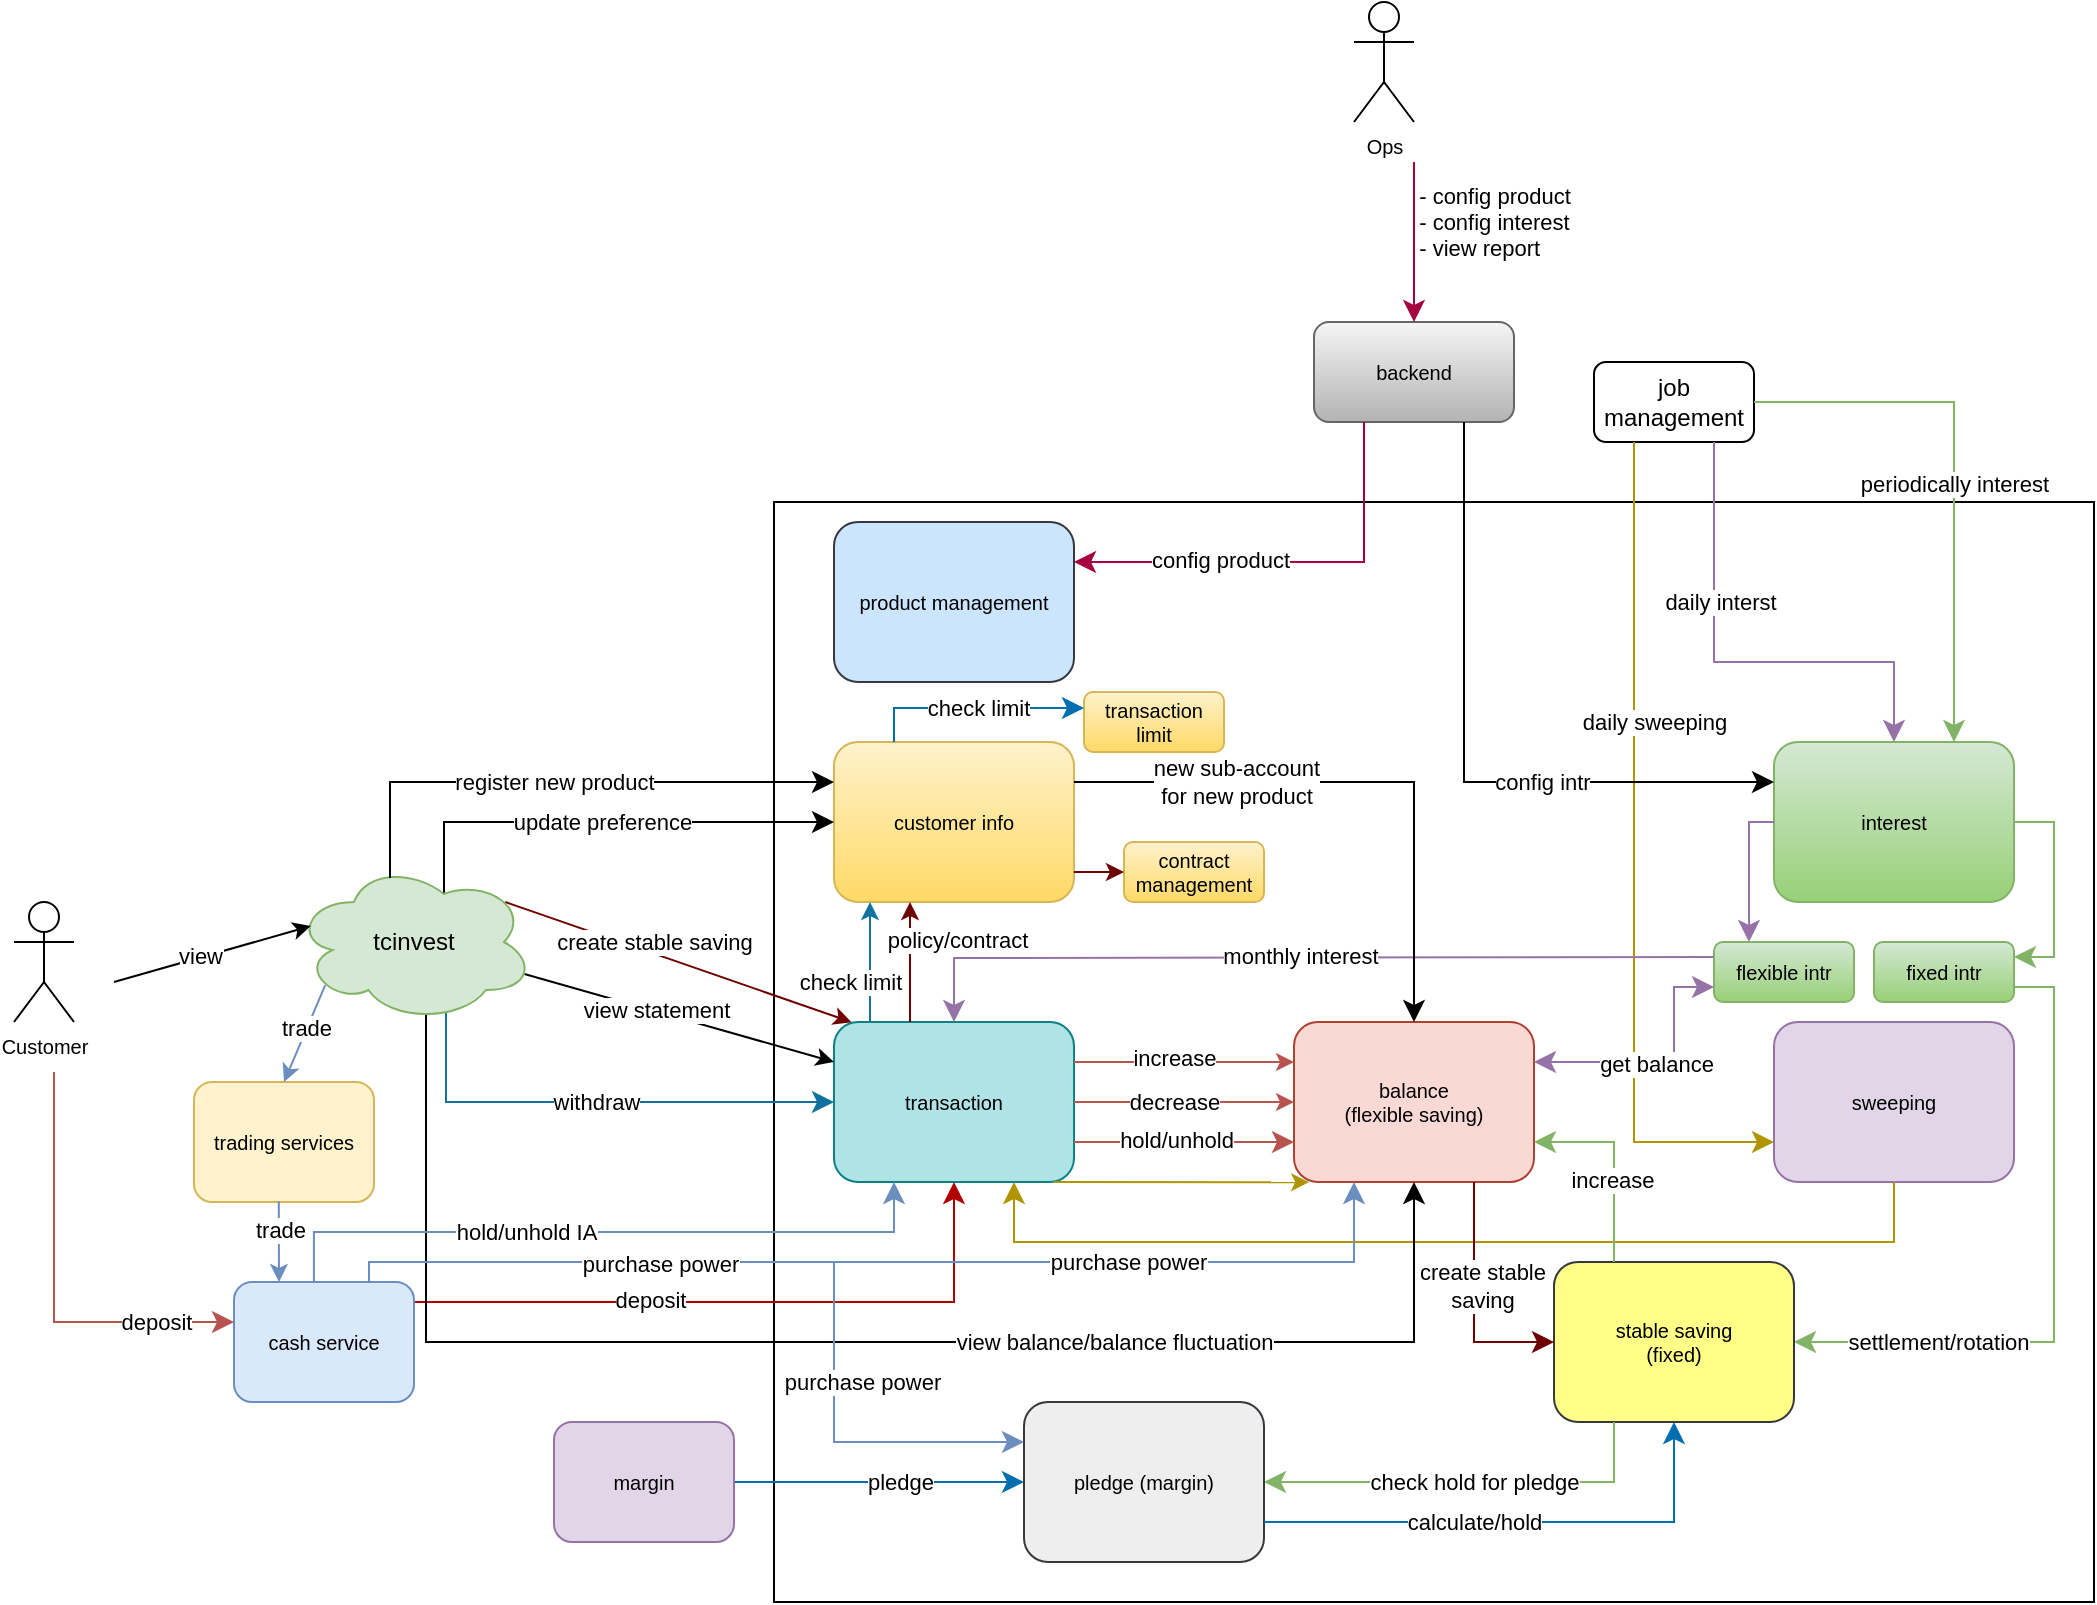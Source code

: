 <mxfile version="20.8.15" type="github">
  <diagram id="QirQOxqdsBDgFj3gGUnx" name="Page-1">
    <mxGraphModel dx="1628" dy="1561" grid="1" gridSize="10" guides="1" tooltips="1" connect="1" arrows="1" fold="1" page="1" pageScale="1" pageWidth="850" pageHeight="1100" math="0" shadow="0">
      <root>
        <mxCell id="0" />
        <mxCell id="1" parent="0" />
        <mxCell id="ImQqx0ltVzmmWUaQApum-51" value="" style="rounded=0;whiteSpace=wrap;html=1;fontColor=default;" parent="1" vertex="1">
          <mxGeometry x="180" y="100" width="660" height="550" as="geometry" />
        </mxCell>
        <mxCell id="02onX3YyNPy_yh-qRUFS-19" value="Customer" style="shape=umlActor;verticalLabelPosition=bottom;verticalAlign=top;html=1;outlineConnect=0;fontSize=10;" parent="1" vertex="1">
          <mxGeometry x="-200" y="300" width="30" height="60" as="geometry" />
        </mxCell>
        <mxCell id="02onX3YyNPy_yh-qRUFS-50" value="transaction" style="rounded=1;whiteSpace=wrap;html=1;fontSize=10;fillColor=#b0e3e6;strokeColor=#0e8088;" parent="1" vertex="1">
          <mxGeometry x="210" y="360" width="120" height="80" as="geometry" />
        </mxCell>
        <mxCell id="02onX3YyNPy_yh-qRUFS-51" value="backend" style="rounded=1;whiteSpace=wrap;html=1;fontSize=10;fillColor=#f5f5f5;gradientColor=#b3b3b3;strokeColor=#666666;" parent="1" vertex="1">
          <mxGeometry x="450" y="10" width="100" height="50" as="geometry" />
        </mxCell>
        <mxCell id="02onX3YyNPy_yh-qRUFS-52" value="sweeping" style="rounded=1;whiteSpace=wrap;html=1;fontSize=10;fillColor=#e1d5e7;strokeColor=#9673a6;" parent="1" vertex="1">
          <mxGeometry x="680" y="360" width="120" height="80" as="geometry" />
        </mxCell>
        <mxCell id="02onX3YyNPy_yh-qRUFS-53" value="customer info" style="rounded=1;whiteSpace=wrap;html=1;fontSize=10;fillColor=#fff2cc;gradientColor=#ffd966;strokeColor=#d6b656;" parent="1" vertex="1">
          <mxGeometry x="210" y="220" width="120" height="80" as="geometry" />
        </mxCell>
        <mxCell id="02onX3YyNPy_yh-qRUFS-54" value="balance&lt;br&gt;(flexible saving)" style="rounded=1;whiteSpace=wrap;html=1;fontSize=10;fillColor=#fad9d5;strokeColor=#ae4132;" parent="1" vertex="1">
          <mxGeometry x="440" y="360" width="120" height="80" as="geometry" />
        </mxCell>
        <mxCell id="02onX3YyNPy_yh-qRUFS-55" value="interest" style="rounded=1;whiteSpace=wrap;html=1;fontSize=10;fillColor=#d5e8d4;gradientColor=#97d077;strokeColor=#82b366;" parent="1" vertex="1">
          <mxGeometry x="680" y="220" width="120" height="80" as="geometry" />
        </mxCell>
        <mxCell id="ImQqx0ltVzmmWUaQApum-5" value="" style="edgeStyle=elbowEdgeStyle;elbow=vertical;endArrow=classic;html=1;curved=0;rounded=0;endSize=8;startSize=8;entryX=0.5;entryY=1;entryDx=0;entryDy=0;fillColor=#e51400;strokeColor=#B20000;exitX=1;exitY=0.75;exitDx=0;exitDy=0;" parent="1" target="02onX3YyNPy_yh-qRUFS-50" edge="1" source="jaPn64TZXsZsPoWDlisM-8">
          <mxGeometry width="50" height="50" relative="1" as="geometry">
            <mxPoint x="70" y="450" as="sourcePoint" />
            <mxPoint x="310" y="480" as="targetPoint" />
            <Array as="points">
              <mxPoint x="180" y="500" />
              <mxPoint x="190" y="520" />
            </Array>
          </mxGeometry>
        </mxCell>
        <mxCell id="ImQqx0ltVzmmWUaQApum-6" value="deposit" style="edgeLabel;html=1;align=center;verticalAlign=middle;resizable=0;points=[];" parent="ImQqx0ltVzmmWUaQApum-5" vertex="1" connectable="0">
          <mxGeometry x="-0.169" y="-2" relative="1" as="geometry">
            <mxPoint x="1" y="-3" as="offset" />
          </mxGeometry>
        </mxCell>
        <mxCell id="ImQqx0ltVzmmWUaQApum-7" value="" style="endArrow=classic;html=1;rounded=0;entryX=0;entryY=0.5;entryDx=0;entryDy=0;exitX=1;exitY=0.5;exitDx=0;exitDy=0;fillColor=#f8cecc;strokeColor=#b85450;" parent="1" source="02onX3YyNPy_yh-qRUFS-50" target="02onX3YyNPy_yh-qRUFS-54" edge="1">
          <mxGeometry width="50" height="50" relative="1" as="geometry">
            <mxPoint x="260" y="380" as="sourcePoint" />
            <mxPoint x="310" y="330" as="targetPoint" />
          </mxGeometry>
        </mxCell>
        <mxCell id="ImQqx0ltVzmmWUaQApum-10" value="decrease" style="edgeLabel;html=1;align=center;verticalAlign=middle;resizable=0;points=[];" parent="ImQqx0ltVzmmWUaQApum-7" vertex="1" connectable="0">
          <mxGeometry x="-0.226" relative="1" as="geometry">
            <mxPoint x="7" as="offset" />
          </mxGeometry>
        </mxCell>
        <mxCell id="ImQqx0ltVzmmWUaQApum-9" value="job management" style="rounded=1;whiteSpace=wrap;html=1;" parent="1" vertex="1">
          <mxGeometry x="590" y="30" width="80" height="40" as="geometry" />
        </mxCell>
        <mxCell id="ImQqx0ltVzmmWUaQApum-11" value="Ops" style="shape=umlActor;verticalLabelPosition=bottom;verticalAlign=top;html=1;outlineConnect=0;fontSize=10;" parent="1" vertex="1">
          <mxGeometry x="470" y="-150" width="30" height="60" as="geometry" />
        </mxCell>
        <mxCell id="ImQqx0ltVzmmWUaQApum-12" value="" style="edgeStyle=elbowEdgeStyle;elbow=vertical;endArrow=classic;html=1;curved=0;rounded=0;endSize=8;startSize=8;exitX=0.75;exitY=1;exitDx=0;exitDy=0;entryX=0.5;entryY=0;entryDx=0;entryDy=0;fillColor=#e1d5e7;strokeColor=#9673a6;" parent="1" source="ImQqx0ltVzmmWUaQApum-9" target="02onX3YyNPy_yh-qRUFS-55" edge="1">
          <mxGeometry width="50" height="50" relative="1" as="geometry">
            <mxPoint x="610" y="240" as="sourcePoint" />
            <mxPoint x="660" y="190" as="targetPoint" />
            <Array as="points">
              <mxPoint x="730" y="180" />
            </Array>
          </mxGeometry>
        </mxCell>
        <mxCell id="ImQqx0ltVzmmWUaQApum-13" value="daily interst" style="edgeLabel;html=1;align=center;verticalAlign=middle;resizable=0;points=[];" parent="ImQqx0ltVzmmWUaQApum-12" vertex="1" connectable="0">
          <mxGeometry x="-0.108" y="3" relative="1" as="geometry">
            <mxPoint y="-27" as="offset" />
          </mxGeometry>
        </mxCell>
        <mxCell id="ImQqx0ltVzmmWUaQApum-15" value="" style="edgeStyle=elbowEdgeStyle;elbow=vertical;endArrow=classic;html=1;curved=0;rounded=0;endSize=8;startSize=8;entryX=0.5;entryY=0;entryDx=0;entryDy=0;fillColor=#d80073;strokeColor=#A50040;" parent="1" target="02onX3YyNPy_yh-qRUFS-51" edge="1">
          <mxGeometry width="50" height="50" relative="1" as="geometry">
            <mxPoint x="500" y="-70" as="sourcePoint" />
            <mxPoint x="420" y="320" as="targetPoint" />
            <Array as="points">
              <mxPoint x="460" y="-30" />
            </Array>
          </mxGeometry>
        </mxCell>
        <mxCell id="ImQqx0ltVzmmWUaQApum-45" value="&lt;div style=&quot;text-align: left;&quot;&gt;- config product&lt;/div&gt;&lt;div style=&quot;text-align: left;&quot;&gt;- config interest&lt;/div&gt;&lt;div style=&quot;text-align: left;&quot;&gt;- view report&lt;/div&gt;" style="edgeLabel;html=1;align=center;verticalAlign=middle;resizable=0;points=[];fontColor=default;" parent="ImQqx0ltVzmmWUaQApum-15" vertex="1" connectable="0">
          <mxGeometry x="-0.146" y="-1" relative="1" as="geometry">
            <mxPoint x="41" y="-4" as="offset" />
          </mxGeometry>
        </mxCell>
        <mxCell id="ImQqx0ltVzmmWUaQApum-19" value="" style="edgeStyle=elbowEdgeStyle;elbow=vertical;endArrow=classic;html=1;curved=0;rounded=0;endSize=8;startSize=8;exitX=0.25;exitY=1;exitDx=0;exitDy=0;fillColor=#e3c800;strokeColor=#B09500;" parent="1" source="ImQqx0ltVzmmWUaQApum-9" edge="1">
          <mxGeometry width="50" height="50" relative="1" as="geometry">
            <mxPoint x="510" y="310" as="sourcePoint" />
            <mxPoint x="680" y="420" as="targetPoint" />
            <Array as="points">
              <mxPoint x="630" y="420" />
              <mxPoint x="660" y="330" />
            </Array>
          </mxGeometry>
        </mxCell>
        <mxCell id="ImQqx0ltVzmmWUaQApum-20" value="daily sweeping" style="edgeLabel;html=1;align=center;verticalAlign=middle;resizable=0;points=[];fontColor=default;" parent="ImQqx0ltVzmmWUaQApum-19" vertex="1" connectable="0">
          <mxGeometry x="0.168" y="-1" relative="1" as="geometry">
            <mxPoint x="11" y="-106" as="offset" />
          </mxGeometry>
        </mxCell>
        <mxCell id="ImQqx0ltVzmmWUaQApum-21" value="" style="edgeStyle=segmentEdgeStyle;endArrow=classic;html=1;curved=0;rounded=0;endSize=8;startSize=8;fillColor=#b1ddf0;strokeColor=#10739e;entryX=0;entryY=0.5;entryDx=0;entryDy=0;exitX=0.8;exitY=0.8;exitDx=0;exitDy=0;exitPerimeter=0;" parent="1" target="02onX3YyNPy_yh-qRUFS-50" edge="1" source="jaPn64TZXsZsPoWDlisM-1">
          <mxGeometry width="50" height="50" relative="1" as="geometry">
            <mxPoint x="100" y="400" as="sourcePoint" />
            <mxPoint x="210" y="407" as="targetPoint" />
            <Array as="points">
              <mxPoint x="16" y="400" />
            </Array>
          </mxGeometry>
        </mxCell>
        <mxCell id="ImQqx0ltVzmmWUaQApum-22" value="withdraw" style="edgeLabel;html=1;align=center;verticalAlign=middle;resizable=0;points=[];" parent="ImQqx0ltVzmmWUaQApum-21" vertex="1" connectable="0">
          <mxGeometry x="-0.16" y="1" relative="1" as="geometry">
            <mxPoint x="37" y="1" as="offset" />
          </mxGeometry>
        </mxCell>
        <mxCell id="ImQqx0ltVzmmWUaQApum-23" value="" style="endArrow=classic;html=1;rounded=0;entryX=0.25;entryY=1;entryDx=0;entryDy=0;exitX=0.25;exitY=0;exitDx=0;exitDy=0;fillColor=#b1ddf0;strokeColor=#10739e;" parent="1" edge="1">
          <mxGeometry width="50" height="50" relative="1" as="geometry">
            <mxPoint x="228" y="360" as="sourcePoint" />
            <mxPoint x="228" y="300" as="targetPoint" />
          </mxGeometry>
        </mxCell>
        <mxCell id="ImQqx0ltVzmmWUaQApum-24" value="check limit" style="edgeLabel;html=1;align=center;verticalAlign=middle;resizable=0;points=[];" parent="ImQqx0ltVzmmWUaQApum-23" vertex="1" connectable="0">
          <mxGeometry x="-0.329" relative="1" as="geometry">
            <mxPoint x="-10" as="offset" />
          </mxGeometry>
        </mxCell>
        <mxCell id="ImQqx0ltVzmmWUaQApum-27" value="" style="edgeStyle=elbowEdgeStyle;elbow=horizontal;endArrow=classic;html=1;curved=0;rounded=0;endSize=8;startSize=8;entryX=0.75;entryY=1;entryDx=0;entryDy=0;exitX=0.5;exitY=1;exitDx=0;exitDy=0;fillColor=#e3c800;strokeColor=#B09500;" parent="1" source="02onX3YyNPy_yh-qRUFS-52" target="02onX3YyNPy_yh-qRUFS-50" edge="1">
          <mxGeometry width="50" height="50" relative="1" as="geometry">
            <mxPoint x="400" y="370" as="sourcePoint" />
            <mxPoint x="450" y="320" as="targetPoint" />
            <Array as="points">
              <mxPoint x="620" y="470" />
            </Array>
          </mxGeometry>
        </mxCell>
        <mxCell id="ImQqx0ltVzmmWUaQApum-29" value="" style="edgeStyle=elbowEdgeStyle;elbow=vertical;endArrow=classic;html=1;curved=0;rounded=0;endSize=8;startSize=8;fontColor=default;entryX=0.75;entryY=0;entryDx=0;entryDy=0;exitX=1;exitY=0.5;exitDx=0;exitDy=0;fillColor=#d5e8d4;gradientColor=#97d077;strokeColor=#82b366;" parent="1" source="ImQqx0ltVzmmWUaQApum-9" target="02onX3YyNPy_yh-qRUFS-55" edge="1">
          <mxGeometry width="50" height="50" relative="1" as="geometry">
            <mxPoint x="440" y="240" as="sourcePoint" />
            <mxPoint x="490" y="190" as="targetPoint" />
            <Array as="points">
              <mxPoint x="720" y="50" />
              <mxPoint x="750" y="120" />
            </Array>
          </mxGeometry>
        </mxCell>
        <mxCell id="ImQqx0ltVzmmWUaQApum-30" value="periodically interest" style="edgeLabel;html=1;align=center;verticalAlign=middle;resizable=0;points=[];fontColor=default;" parent="ImQqx0ltVzmmWUaQApum-29" vertex="1" connectable="0">
          <mxGeometry x="0.045" relative="1" as="geometry">
            <mxPoint as="offset" />
          </mxGeometry>
        </mxCell>
        <mxCell id="ImQqx0ltVzmmWUaQApum-31" value="" style="edgeStyle=orthogonalEdgeStyle;elbow=vertical;endArrow=classic;html=1;rounded=0;endSize=8;startSize=8;fontColor=default;exitX=1;exitY=0.75;exitDx=0;exitDy=0;fillColor=#d5e8d4;gradientColor=#97d077;strokeColor=#82b366;entryX=1;entryY=0.5;entryDx=0;entryDy=0;" parent="1" source="ImQqx0ltVzmmWUaQApum-35" target="ImQqx0ltVzmmWUaQApum-79" edge="1">
          <mxGeometry width="50" height="50" relative="1" as="geometry">
            <mxPoint x="510" y="300" as="sourcePoint" />
            <mxPoint x="283" y="440" as="targetPoint" />
            <Array as="points">
              <mxPoint x="820" y="343" />
              <mxPoint x="820" y="520" />
            </Array>
          </mxGeometry>
        </mxCell>
        <mxCell id="ImQqx0ltVzmmWUaQApum-82" value="settlement/rotation" style="edgeLabel;html=1;align=center;verticalAlign=middle;resizable=0;points=[];fontColor=default;" parent="ImQqx0ltVzmmWUaQApum-31" vertex="1" connectable="0">
          <mxGeometry x="0.562" relative="1" as="geometry">
            <mxPoint as="offset" />
          </mxGeometry>
        </mxCell>
        <mxCell id="ImQqx0ltVzmmWUaQApum-32" value="" style="edgeStyle=elbowEdgeStyle;elbow=vertical;endArrow=classic;html=1;curved=0;rounded=0;endSize=8;startSize=8;fontColor=default;exitX=1;exitY=0.75;exitDx=0;exitDy=0;entryX=0;entryY=0.75;entryDx=0;entryDy=0;fillColor=#f8cecc;strokeColor=#b85450;" parent="1" source="02onX3YyNPy_yh-qRUFS-50" target="02onX3YyNPy_yh-qRUFS-54" edge="1">
          <mxGeometry width="50" height="50" relative="1" as="geometry">
            <mxPoint x="550" y="420" as="sourcePoint" />
            <mxPoint x="600" y="370" as="targetPoint" />
          </mxGeometry>
        </mxCell>
        <mxCell id="ImQqx0ltVzmmWUaQApum-33" value="hold/unhold" style="edgeLabel;html=1;align=center;verticalAlign=middle;resizable=0;points=[];fontColor=default;" parent="ImQqx0ltVzmmWUaQApum-32" vertex="1" connectable="0">
          <mxGeometry x="-0.086" y="1" relative="1" as="geometry">
            <mxPoint as="offset" />
          </mxGeometry>
        </mxCell>
        <mxCell id="ImQqx0ltVzmmWUaQApum-34" value="flexible intr" style="rounded=1;whiteSpace=wrap;html=1;fontSize=10;fillColor=#d5e8d4;gradientColor=#97d077;strokeColor=#82b366;" parent="1" vertex="1">
          <mxGeometry x="650" y="320" width="70" height="30" as="geometry" />
        </mxCell>
        <mxCell id="ImQqx0ltVzmmWUaQApum-35" value="fixed intr" style="rounded=1;whiteSpace=wrap;html=1;fontSize=10;fillColor=#d5e8d4;gradientColor=#97d077;strokeColor=#82b366;" parent="1" vertex="1">
          <mxGeometry x="730" y="320" width="70" height="30" as="geometry" />
        </mxCell>
        <mxCell id="ImQqx0ltVzmmWUaQApum-36" value="" style="edgeStyle=elbowEdgeStyle;elbow=horizontal;endArrow=classic;html=1;curved=0;rounded=0;endSize=8;startSize=8;fontColor=default;fillColor=#d5e8d4;gradientColor=#97d077;strokeColor=#82b366;entryX=1;entryY=0.25;entryDx=0;entryDy=0;exitX=1;exitY=0.5;exitDx=0;exitDy=0;" parent="1" source="02onX3YyNPy_yh-qRUFS-55" target="ImQqx0ltVzmmWUaQApum-35" edge="1">
          <mxGeometry width="50" height="50" relative="1" as="geometry">
            <mxPoint x="580" y="330" as="sourcePoint" />
            <mxPoint x="630" y="280" as="targetPoint" />
            <Array as="points">
              <mxPoint x="820" y="310" />
            </Array>
          </mxGeometry>
        </mxCell>
        <mxCell id="ImQqx0ltVzmmWUaQApum-37" value="" style="edgeStyle=elbowEdgeStyle;elbow=vertical;endArrow=classic;html=1;curved=0;rounded=0;endSize=8;startSize=8;fontColor=default;exitX=0;exitY=0.5;exitDx=0;exitDy=0;entryX=0.25;entryY=0;entryDx=0;entryDy=0;fillColor=#e1d5e7;strokeColor=#9673a6;" parent="1" source="02onX3YyNPy_yh-qRUFS-55" target="ImQqx0ltVzmmWUaQApum-34" edge="1">
          <mxGeometry width="50" height="50" relative="1" as="geometry">
            <mxPoint x="580" y="250" as="sourcePoint" />
            <mxPoint x="650" y="280" as="targetPoint" />
            <Array as="points">
              <mxPoint x="670" y="260" />
            </Array>
          </mxGeometry>
        </mxCell>
        <mxCell id="ImQqx0ltVzmmWUaQApum-40" value="" style="edgeStyle=elbowEdgeStyle;elbow=vertical;endArrow=classic;html=1;curved=0;rounded=0;endSize=8;startSize=8;fontColor=default;exitX=0.75;exitY=1;exitDx=0;exitDy=0;entryX=0;entryY=0.25;entryDx=0;entryDy=0;" parent="1" source="02onX3YyNPy_yh-qRUFS-51" target="02onX3YyNPy_yh-qRUFS-55" edge="1">
          <mxGeometry width="50" height="50" relative="1" as="geometry">
            <mxPoint x="530" y="230" as="sourcePoint" />
            <mxPoint x="580" y="180" as="targetPoint" />
            <Array as="points">
              <mxPoint x="610" y="240" />
            </Array>
          </mxGeometry>
        </mxCell>
        <mxCell id="ImQqx0ltVzmmWUaQApum-44" value="config intr" style="edgeLabel;html=1;align=center;verticalAlign=middle;resizable=0;points=[];fontColor=default;" parent="ImQqx0ltVzmmWUaQApum-40" vertex="1" connectable="0">
          <mxGeometry x="0.287" relative="1" as="geometry">
            <mxPoint x="3" as="offset" />
          </mxGeometry>
        </mxCell>
        <mxCell id="ImQqx0ltVzmmWUaQApum-48" value="" style="edgeStyle=elbowEdgeStyle;elbow=vertical;endArrow=classic;html=1;curved=0;rounded=0;endSize=8;startSize=8;fontColor=default;entryX=0;entryY=0.5;entryDx=0;entryDy=0;exitX=0.625;exitY=0.2;exitDx=0;exitDy=0;exitPerimeter=0;" parent="1" target="02onX3YyNPy_yh-qRUFS-53" edge="1" source="jaPn64TZXsZsPoWDlisM-1">
          <mxGeometry width="50" height="50" relative="1" as="geometry">
            <mxPoint x="70" y="350" as="sourcePoint" />
            <mxPoint x="170" y="280" as="targetPoint" />
            <Array as="points">
              <mxPoint x="140" y="260" />
            </Array>
          </mxGeometry>
        </mxCell>
        <mxCell id="ImQqx0ltVzmmWUaQApum-50" value="update preference" style="edgeLabel;html=1;align=center;verticalAlign=middle;resizable=0;points=[];fontColor=default;" parent="ImQqx0ltVzmmWUaQApum-48" vertex="1" connectable="0">
          <mxGeometry x="0.271" y="-1" relative="1" as="geometry">
            <mxPoint x="-32" y="-1" as="offset" />
          </mxGeometry>
        </mxCell>
        <mxCell id="ImQqx0ltVzmmWUaQApum-54" value="" style="edgeStyle=elbowEdgeStyle;elbow=vertical;endArrow=classic;html=1;curved=0;rounded=0;endSize=8;startSize=8;fontColor=default;exitX=0;exitY=0.25;exitDx=0;exitDy=0;entryX=0.5;entryY=0;entryDx=0;entryDy=0;fillColor=#e1d5e7;strokeColor=#9673a6;" parent="1" source="ImQqx0ltVzmmWUaQApum-34" target="02onX3YyNPy_yh-qRUFS-50" edge="1">
          <mxGeometry width="50" height="50" relative="1" as="geometry">
            <mxPoint x="530" y="360" as="sourcePoint" />
            <mxPoint x="580" y="310" as="targetPoint" />
            <Array as="points">
              <mxPoint x="460" y="328" />
            </Array>
          </mxGeometry>
        </mxCell>
        <mxCell id="ImQqx0ltVzmmWUaQApum-55" value="monthly interest" style="edgeLabel;html=1;align=center;verticalAlign=middle;resizable=0;points=[];fontColor=default;" parent="ImQqx0ltVzmmWUaQApum-54" vertex="1" connectable="0">
          <mxGeometry x="0.005" y="2" relative="1" as="geometry">
            <mxPoint y="-3" as="offset" />
          </mxGeometry>
        </mxCell>
        <mxCell id="ImQqx0ltVzmmWUaQApum-58" value="" style="endArrow=classic;html=1;rounded=0;fontColor=default;elbow=vertical;exitX=1;exitY=0.25;exitDx=0;exitDy=0;entryX=0;entryY=0.25;entryDx=0;entryDy=0;fillColor=#f8cecc;strokeColor=#b85450;" parent="1" source="02onX3YyNPy_yh-qRUFS-50" target="02onX3YyNPy_yh-qRUFS-54" edge="1">
          <mxGeometry width="50" height="50" relative="1" as="geometry">
            <mxPoint x="510" y="320" as="sourcePoint" />
            <mxPoint x="560" y="270" as="targetPoint" />
          </mxGeometry>
        </mxCell>
        <mxCell id="ImQqx0ltVzmmWUaQApum-59" value="increase" style="edgeLabel;html=1;align=center;verticalAlign=middle;resizable=0;points=[];fontColor=default;" parent="ImQqx0ltVzmmWUaQApum-58" vertex="1" connectable="0">
          <mxGeometry x="-0.148" y="2" relative="1" as="geometry">
            <mxPoint x="3" as="offset" />
          </mxGeometry>
        </mxCell>
        <mxCell id="ImQqx0ltVzmmWUaQApum-60" value="" style="endArrow=classic;html=1;rounded=0;fontColor=default;elbow=vertical;exitX=0.917;exitY=1;exitDx=0;exitDy=0;entryX=0.063;entryY=1.001;entryDx=0;entryDy=0;exitPerimeter=0;entryPerimeter=0;fillColor=#e3c800;strokeColor=#B09500;" parent="1" source="02onX3YyNPy_yh-qRUFS-50" target="02onX3YyNPy_yh-qRUFS-54" edge="1">
          <mxGeometry width="50" height="50" relative="1" as="geometry">
            <mxPoint x="390" y="270" as="sourcePoint" />
            <mxPoint x="440" y="220" as="targetPoint" />
          </mxGeometry>
        </mxCell>
        <mxCell id="ImQqx0ltVzmmWUaQApum-62" value="" style="edgeStyle=elbowEdgeStyle;elbow=vertical;endArrow=classic;html=1;curved=0;rounded=0;endSize=8;startSize=8;strokeColor=default;fontColor=default;entryX=0.5;entryY=1;entryDx=0;entryDy=0;exitX=0.55;exitY=0.95;exitDx=0;exitDy=0;exitPerimeter=0;" parent="1" target="02onX3YyNPy_yh-qRUFS-54" edge="1" source="jaPn64TZXsZsPoWDlisM-1">
          <mxGeometry width="50" height="50" relative="1" as="geometry">
            <mxPoint x="40" y="380" as="sourcePoint" />
            <mxPoint x="510" y="480" as="targetPoint" />
            <Array as="points">
              <mxPoint x="240" y="520" />
              <mxPoint x="270" y="530" />
            </Array>
          </mxGeometry>
        </mxCell>
        <mxCell id="ImQqx0ltVzmmWUaQApum-63" value="view balance/balance fluctuation" style="edgeLabel;html=1;align=center;verticalAlign=middle;resizable=0;points=[];fontColor=default;" parent="ImQqx0ltVzmmWUaQApum-62" vertex="1" connectable="0">
          <mxGeometry x="-0.107" y="-3" relative="1" as="geometry">
            <mxPoint x="178" y="-3" as="offset" />
          </mxGeometry>
        </mxCell>
        <mxCell id="ImQqx0ltVzmmWUaQApum-64" value="" style="endArrow=classic;html=1;rounded=0;strokeColor=default;fontColor=default;elbow=vertical;entryX=0;entryY=0.25;entryDx=0;entryDy=0;exitX=0.96;exitY=0.7;exitDx=0;exitDy=0;exitPerimeter=0;" parent="1" target="02onX3YyNPy_yh-qRUFS-50" edge="1" source="jaPn64TZXsZsPoWDlisM-1">
          <mxGeometry width="50" height="50" relative="1" as="geometry">
            <mxPoint x="100" y="380" as="sourcePoint" />
            <mxPoint x="510" y="490" as="targetPoint" />
          </mxGeometry>
        </mxCell>
        <mxCell id="ImQqx0ltVzmmWUaQApum-65" value="view statement" style="edgeLabel;html=1;align=center;verticalAlign=middle;resizable=0;points=[];fontColor=default;" parent="ImQqx0ltVzmmWUaQApum-64" vertex="1" connectable="0">
          <mxGeometry x="-0.153" y="1" relative="1" as="geometry">
            <mxPoint as="offset" />
          </mxGeometry>
        </mxCell>
        <mxCell id="ImQqx0ltVzmmWUaQApum-71" value="" style="edgeStyle=elbowEdgeStyle;elbow=horizontal;endArrow=classic;html=1;curved=0;rounded=0;endSize=8;startSize=8;strokeColor=#9673a6;fontColor=default;entryX=0;entryY=0.75;entryDx=0;entryDy=0;exitX=1;exitY=0.25;exitDx=0;exitDy=0;fillColor=#e1d5e7;startArrow=classic;startFill=1;" parent="1" source="02onX3YyNPy_yh-qRUFS-54" target="ImQqx0ltVzmmWUaQApum-34" edge="1">
          <mxGeometry width="50" height="50" relative="1" as="geometry">
            <mxPoint x="490" y="250" as="sourcePoint" />
            <mxPoint x="540" y="200" as="targetPoint" />
            <Array as="points">
              <mxPoint x="630" y="350" />
            </Array>
          </mxGeometry>
        </mxCell>
        <mxCell id="ImQqx0ltVzmmWUaQApum-72" value="get balance" style="edgeLabel;html=1;align=center;verticalAlign=middle;resizable=0;points=[];fontColor=default;" parent="ImQqx0ltVzmmWUaQApum-71" vertex="1" connectable="0">
          <mxGeometry x="-0.461" y="-1" relative="1" as="geometry">
            <mxPoint x="26" as="offset" />
          </mxGeometry>
        </mxCell>
        <mxCell id="ImQqx0ltVzmmWUaQApum-79" value="stable saving&lt;br&gt;(fixed)" style="rounded=1;whiteSpace=wrap;html=1;fontSize=10;fillColor=#ffff88;strokeColor=#36393d;" parent="1" vertex="1">
          <mxGeometry x="570" y="480" width="120" height="80" as="geometry" />
        </mxCell>
        <mxCell id="ImQqx0ltVzmmWUaQApum-80" value="" style="edgeStyle=elbowEdgeStyle;elbow=vertical;endArrow=classic;html=1;curved=0;rounded=0;endSize=8;startSize=8;strokeColor=#6F0000;fontColor=default;entryX=0;entryY=0.5;entryDx=0;entryDy=0;exitX=0.75;exitY=1;exitDx=0;exitDy=0;fillColor=#a20025;" parent="1" source="02onX3YyNPy_yh-qRUFS-54" target="ImQqx0ltVzmmWUaQApum-79" edge="1">
          <mxGeometry width="50" height="50" relative="1" as="geometry">
            <mxPoint x="480" y="470" as="sourcePoint" />
            <mxPoint x="530" y="420" as="targetPoint" />
            <Array as="points">
              <mxPoint x="550" y="520" />
            </Array>
          </mxGeometry>
        </mxCell>
        <mxCell id="ImQqx0ltVzmmWUaQApum-92" value="create stable&lt;br&gt;saving" style="edgeLabel;html=1;align=center;verticalAlign=middle;resizable=0;points=[];fontColor=default;" parent="ImQqx0ltVzmmWUaQApum-80" vertex="1" connectable="0">
          <mxGeometry x="-0.312" y="1" relative="1" as="geometry">
            <mxPoint x="3" y="10" as="offset" />
          </mxGeometry>
        </mxCell>
        <mxCell id="ImQqx0ltVzmmWUaQApum-84" value="" style="edgeStyle=elbowEdgeStyle;elbow=vertical;endArrow=classic;html=1;curved=0;rounded=0;endSize=8;startSize=8;strokeColor=#82b366;fontColor=default;entryX=1;entryY=0.5;entryDx=0;entryDy=0;fillColor=#d5e8d4;" parent="1" target="aAvzafearKKZfVRR0bBZ-3" edge="1">
          <mxGeometry width="50" height="50" relative="1" as="geometry">
            <mxPoint x="600" y="560" as="sourcePoint" />
            <mxPoint x="580" y="300" as="targetPoint" />
            <Array as="points">
              <mxPoint x="520" y="590" />
            </Array>
          </mxGeometry>
        </mxCell>
        <mxCell id="ImQqx0ltVzmmWUaQApum-85" value="check hold for pledge" style="edgeLabel;html=1;align=center;verticalAlign=middle;resizable=0;points=[];fontColor=default;" parent="ImQqx0ltVzmmWUaQApum-84" vertex="1" connectable="0">
          <mxGeometry x="-0.26" y="1" relative="1" as="geometry">
            <mxPoint x="-24" y="-1" as="offset" />
          </mxGeometry>
        </mxCell>
        <mxCell id="ImQqx0ltVzmmWUaQApum-88" value="" style="endArrow=classic;html=1;rounded=0;strokeColor=#6F0000;fontColor=default;entryX=0.073;entryY=0.001;entryDx=0;entryDy=0;entryPerimeter=0;fillColor=#a20025;exitX=0.88;exitY=0.25;exitDx=0;exitDy=0;exitPerimeter=0;" parent="1" target="02onX3YyNPy_yh-qRUFS-50" edge="1" source="jaPn64TZXsZsPoWDlisM-1">
          <mxGeometry width="50" height="50" relative="1" as="geometry">
            <mxPoint x="100" y="360" as="sourcePoint" />
            <mxPoint x="320" y="340" as="targetPoint" />
          </mxGeometry>
        </mxCell>
        <mxCell id="ImQqx0ltVzmmWUaQApum-91" value="create stable saving" style="edgeLabel;html=1;align=center;verticalAlign=middle;resizable=0;points=[];fontColor=default;" parent="ImQqx0ltVzmmWUaQApum-88" vertex="1" connectable="0">
          <mxGeometry x="-0.37" relative="1" as="geometry">
            <mxPoint x="20" y="1" as="offset" />
          </mxGeometry>
        </mxCell>
        <mxCell id="ImQqx0ltVzmmWUaQApum-93" value="" style="endArrow=classic;html=1;rounded=0;strokeColor=#6F0000;fontColor=default;entryX=0.25;entryY=1;entryDx=0;entryDy=0;exitX=0.25;exitY=0;exitDx=0;exitDy=0;fillColor=#a20025;" parent="1" edge="1">
          <mxGeometry width="50" height="50" relative="1" as="geometry">
            <mxPoint x="248" y="360" as="sourcePoint" />
            <mxPoint x="248" y="300" as="targetPoint" />
          </mxGeometry>
        </mxCell>
        <mxCell id="ImQqx0ltVzmmWUaQApum-94" value="&amp;nbsp;policy/contract" style="edgeLabel;html=1;align=center;verticalAlign=middle;resizable=0;points=[];fontColor=default;" parent="ImQqx0ltVzmmWUaQApum-93" vertex="1" connectable="0">
          <mxGeometry x="0.378" relative="1" as="geometry">
            <mxPoint x="22" as="offset" />
          </mxGeometry>
        </mxCell>
        <mxCell id="ImQqx0ltVzmmWUaQApum-95" value="contract management" style="rounded=1;whiteSpace=wrap;html=1;fontSize=10;fillColor=#fff2cc;strokeColor=#d6b656;gradientColor=#ffd966;" parent="1" vertex="1">
          <mxGeometry x="355" y="270" width="70" height="30" as="geometry" />
        </mxCell>
        <mxCell id="ImQqx0ltVzmmWUaQApum-96" value="" style="endArrow=classic;html=1;rounded=0;strokeColor=#6F0000;fontColor=default;entryX=0;entryY=0.5;entryDx=0;entryDy=0;fillColor=#a20025;" parent="1" target="ImQqx0ltVzmmWUaQApum-95" edge="1">
          <mxGeometry width="50" height="50" relative="1" as="geometry">
            <mxPoint x="330" y="285" as="sourcePoint" />
            <mxPoint x="430" y="270" as="targetPoint" />
          </mxGeometry>
        </mxCell>
        <mxCell id="ImQqx0ltVzmmWUaQApum-97" value="transaction limit" style="rounded=1;whiteSpace=wrap;html=1;fontSize=10;fillColor=#fff2cc;strokeColor=#d6b656;gradientColor=#ffd966;" parent="1" vertex="1">
          <mxGeometry x="335" y="195" width="70" height="30" as="geometry" />
        </mxCell>
        <mxCell id="ImQqx0ltVzmmWUaQApum-98" value="" style="edgeStyle=elbowEdgeStyle;elbow=vertical;endArrow=classic;html=1;curved=0;rounded=0;endSize=8;startSize=8;strokeColor=#006EAF;fontColor=default;entryX=0;entryY=0.25;entryDx=0;entryDy=0;exitX=0.25;exitY=0;exitDx=0;exitDy=0;fillColor=#1ba1e2;" parent="1" source="02onX3YyNPy_yh-qRUFS-53" target="ImQqx0ltVzmmWUaQApum-97" edge="1">
          <mxGeometry width="50" height="50" relative="1" as="geometry">
            <mxPoint x="230" y="250" as="sourcePoint" />
            <mxPoint x="280" y="200" as="targetPoint" />
            <Array as="points">
              <mxPoint x="280" y="203" />
            </Array>
          </mxGeometry>
        </mxCell>
        <mxCell id="ImQqx0ltVzmmWUaQApum-99" value="check limit" style="edgeLabel;html=1;align=center;verticalAlign=middle;resizable=0;points=[];fontColor=default;" parent="ImQqx0ltVzmmWUaQApum-98" vertex="1" connectable="0">
          <mxGeometry x="0.042" relative="1" as="geometry">
            <mxPoint as="offset" />
          </mxGeometry>
        </mxCell>
        <mxCell id="aAvzafearKKZfVRR0bBZ-3" value="pledge (margin)" style="rounded=1;whiteSpace=wrap;html=1;fontSize=10;fillColor=#eeeeee;strokeColor=#36393d;" parent="1" vertex="1">
          <mxGeometry x="305" y="550" width="120" height="80" as="geometry" />
        </mxCell>
        <mxCell id="aAvzafearKKZfVRR0bBZ-4" value="" style="edgeStyle=elbowEdgeStyle;elbow=vertical;endArrow=classic;html=1;curved=0;rounded=0;endSize=8;startSize=8;exitX=0.25;exitY=0;exitDx=0;exitDy=0;fillColor=#d5e8d4;strokeColor=#82b366;gradientColor=#97d077;" parent="1" source="ImQqx0ltVzmmWUaQApum-79" edge="1">
          <mxGeometry width="50" height="50" relative="1" as="geometry">
            <mxPoint x="520" y="510" as="sourcePoint" />
            <mxPoint x="560" y="420" as="targetPoint" />
            <Array as="points">
              <mxPoint x="570" y="420" />
            </Array>
          </mxGeometry>
        </mxCell>
        <mxCell id="aAvzafearKKZfVRR0bBZ-5" value="increase" style="edgeLabel;html=1;align=center;verticalAlign=middle;resizable=0;points=[];" parent="aAvzafearKKZfVRR0bBZ-4" vertex="1" connectable="0">
          <mxGeometry x="-0.184" y="1" relative="1" as="geometry">
            <mxPoint as="offset" />
          </mxGeometry>
        </mxCell>
        <mxCell id="aAvzafearKKZfVRR0bBZ-6" value="" style="edgeStyle=elbowEdgeStyle;elbow=vertical;endArrow=classic;html=1;curved=0;rounded=0;endSize=8;startSize=8;entryX=0;entryY=0.5;entryDx=0;entryDy=0;fillColor=#1ba1e2;strokeColor=#006EAF;exitX=1;exitY=0.5;exitDx=0;exitDy=0;" parent="1" target="aAvzafearKKZfVRR0bBZ-3" edge="1" source="jaPn64TZXsZsPoWDlisM-10">
          <mxGeometry width="50" height="50" relative="1" as="geometry">
            <mxPoint x="90" y="440" as="sourcePoint" />
            <mxPoint x="420" y="420" as="targetPoint" />
            <Array as="points">
              <mxPoint x="190" y="590" />
            </Array>
          </mxGeometry>
        </mxCell>
        <mxCell id="aAvzafearKKZfVRR0bBZ-7" value="pledge" style="edgeLabel;html=1;align=center;verticalAlign=middle;resizable=0;points=[];" parent="aAvzafearKKZfVRR0bBZ-6" vertex="1" connectable="0">
          <mxGeometry x="0.142" y="-1" relative="1" as="geometry">
            <mxPoint y="-1" as="offset" />
          </mxGeometry>
        </mxCell>
        <mxCell id="aAvzafearKKZfVRR0bBZ-8" value="" style="edgeStyle=elbowEdgeStyle;elbow=vertical;endArrow=classic;html=1;curved=0;rounded=0;endSize=8;startSize=8;exitX=1;exitY=0.75;exitDx=0;exitDy=0;entryX=0.5;entryY=1;entryDx=0;entryDy=0;fillColor=#1ba1e2;strokeColor=#006EAF;" parent="1" source="aAvzafearKKZfVRR0bBZ-3" target="ImQqx0ltVzmmWUaQApum-79" edge="1">
          <mxGeometry width="50" height="50" relative="1" as="geometry">
            <mxPoint x="370" y="530" as="sourcePoint" />
            <mxPoint x="420" y="480" as="targetPoint" />
            <Array as="points">
              <mxPoint x="430" y="610" />
            </Array>
          </mxGeometry>
        </mxCell>
        <mxCell id="aAvzafearKKZfVRR0bBZ-9" value="calculate/hold" style="edgeLabel;html=1;align=center;verticalAlign=middle;resizable=0;points=[];" parent="aAvzafearKKZfVRR0bBZ-8" vertex="1" connectable="0">
          <mxGeometry x="-0.459" relative="1" as="geometry">
            <mxPoint x="36" as="offset" />
          </mxGeometry>
        </mxCell>
        <mxCell id="aAvzafearKKZfVRR0bBZ-17" value="product management" style="rounded=1;whiteSpace=wrap;html=1;fontSize=10;fillColor=#cce5ff;strokeColor=#36393d;" parent="1" vertex="1">
          <mxGeometry x="210" y="110" width="120" height="80" as="geometry" />
        </mxCell>
        <mxCell id="aAvzafearKKZfVRR0bBZ-18" value="" style="edgeStyle=elbowEdgeStyle;elbow=vertical;endArrow=classic;html=1;curved=0;rounded=0;endSize=8;startSize=8;exitX=0.25;exitY=1;exitDx=0;exitDy=0;fillColor=#d80073;strokeColor=#A50040;entryX=1;entryY=0.25;entryDx=0;entryDy=0;" parent="1" source="02onX3YyNPy_yh-qRUFS-51" target="aAvzafearKKZfVRR0bBZ-17" edge="1">
          <mxGeometry width="50" height="50" relative="1" as="geometry">
            <mxPoint x="410" y="220" as="sourcePoint" />
            <mxPoint x="330" y="180" as="targetPoint" />
            <Array as="points">
              <mxPoint x="460" y="130" />
              <mxPoint x="480" y="140" />
            </Array>
          </mxGeometry>
        </mxCell>
        <mxCell id="aAvzafearKKZfVRR0bBZ-19" value="config product" style="edgeLabel;html=1;align=center;verticalAlign=middle;resizable=0;points=[];" parent="aAvzafearKKZfVRR0bBZ-18" vertex="1" connectable="0">
          <mxGeometry x="0.699" relative="1" as="geometry">
            <mxPoint x="40" y="-1" as="offset" />
          </mxGeometry>
        </mxCell>
        <mxCell id="jaPn64TZXsZsPoWDlisM-1" value="tcinvest" style="ellipse;shape=cloud;whiteSpace=wrap;html=1;fillColor=#d5e8d4;strokeColor=#82b366;" vertex="1" parent="1">
          <mxGeometry x="-60" y="280" width="120" height="80" as="geometry" />
        </mxCell>
        <mxCell id="jaPn64TZXsZsPoWDlisM-3" value="" style="endArrow=classic;html=1;rounded=0;entryX=0.07;entryY=0.4;entryDx=0;entryDy=0;entryPerimeter=0;" edge="1" parent="1" target="jaPn64TZXsZsPoWDlisM-1">
          <mxGeometry width="50" height="50" relative="1" as="geometry">
            <mxPoint x="-150" y="340" as="sourcePoint" />
            <mxPoint x="330" y="390" as="targetPoint" />
          </mxGeometry>
        </mxCell>
        <mxCell id="jaPn64TZXsZsPoWDlisM-15" value="view" style="edgeLabel;html=1;align=center;verticalAlign=middle;resizable=0;points=[];" vertex="1" connectable="0" parent="jaPn64TZXsZsPoWDlisM-3">
          <mxGeometry x="-0.119" y="1" relative="1" as="geometry">
            <mxPoint as="offset" />
          </mxGeometry>
        </mxCell>
        <mxCell id="jaPn64TZXsZsPoWDlisM-4" value="trading services" style="rounded=1;whiteSpace=wrap;html=1;fontSize=10;fillColor=#fff2cc;strokeColor=#d6b656;" vertex="1" parent="1">
          <mxGeometry x="-110" y="390" width="90" height="60" as="geometry" />
        </mxCell>
        <mxCell id="jaPn64TZXsZsPoWDlisM-8" value="cash service" style="rounded=1;whiteSpace=wrap;html=1;fontSize=10;fillColor=#dae8fc;strokeColor=#6c8ebf;" vertex="1" parent="1">
          <mxGeometry x="-90" y="490" width="90" height="60" as="geometry" />
        </mxCell>
        <mxCell id="jaPn64TZXsZsPoWDlisM-10" value="margin" style="rounded=1;whiteSpace=wrap;html=1;fontSize=10;fillColor=#e1d5e7;strokeColor=#9673a6;" vertex="1" parent="1">
          <mxGeometry x="70" y="560" width="90" height="60" as="geometry" />
        </mxCell>
        <mxCell id="jaPn64TZXsZsPoWDlisM-12" value="" style="edgeStyle=elbowEdgeStyle;elbow=vertical;endArrow=classic;html=1;curved=0;rounded=0;endSize=8;startSize=8;fillColor=#f8cecc;strokeColor=#b85450;gradientColor=#ea6b66;" edge="1" parent="1">
          <mxGeometry width="50" height="50" relative="1" as="geometry">
            <mxPoint x="-180" y="385" as="sourcePoint" />
            <mxPoint x="-90" y="510" as="targetPoint" />
            <Array as="points">
              <mxPoint x="-130" y="510" />
            </Array>
          </mxGeometry>
        </mxCell>
        <mxCell id="jaPn64TZXsZsPoWDlisM-13" value="deposit" style="edgeLabel;html=1;align=center;verticalAlign=middle;resizable=0;points=[];" vertex="1" connectable="0" parent="jaPn64TZXsZsPoWDlisM-12">
          <mxGeometry x="0.196" y="1" relative="1" as="geometry">
            <mxPoint x="47" y="1" as="offset" />
          </mxGeometry>
        </mxCell>
        <mxCell id="jaPn64TZXsZsPoWDlisM-16" value="" style="edgeStyle=elbowEdgeStyle;elbow=vertical;endArrow=classic;html=1;curved=0;rounded=0;endSize=8;startSize=8;entryX=0.25;entryY=1;entryDx=0;entryDy=0;exitX=0.75;exitY=0;exitDx=0;exitDy=0;fillColor=#dae8fc;gradientColor=#7ea6e0;strokeColor=#6c8ebf;" edge="1" parent="1" source="jaPn64TZXsZsPoWDlisM-8" target="02onX3YyNPy_yh-qRUFS-54">
          <mxGeometry width="50" height="50" relative="1" as="geometry">
            <mxPoint x="150" y="500" as="sourcePoint" />
            <mxPoint x="200" y="450" as="targetPoint" />
            <Array as="points">
              <mxPoint x="210" y="480" />
            </Array>
          </mxGeometry>
        </mxCell>
        <mxCell id="jaPn64TZXsZsPoWDlisM-17" value="purchase power" style="edgeLabel;html=1;align=center;verticalAlign=middle;resizable=0;points=[];" vertex="1" connectable="0" parent="jaPn64TZXsZsPoWDlisM-16">
          <mxGeometry x="-0.426" y="-1" relative="1" as="geometry">
            <mxPoint as="offset" />
          </mxGeometry>
        </mxCell>
        <mxCell id="jaPn64TZXsZsPoWDlisM-20" value="purchase power" style="edgeLabel;html=1;align=center;verticalAlign=middle;resizable=0;points=[];" vertex="1" connectable="0" parent="jaPn64TZXsZsPoWDlisM-16">
          <mxGeometry x="0.436" relative="1" as="geometry">
            <mxPoint as="offset" />
          </mxGeometry>
        </mxCell>
        <mxCell id="jaPn64TZXsZsPoWDlisM-18" value="" style="edgeStyle=elbowEdgeStyle;elbow=vertical;endArrow=classic;html=1;curved=0;rounded=0;endSize=8;startSize=8;entryX=0;entryY=0.25;entryDx=0;entryDy=0;fillColor=#dae8fc;gradientColor=#7ea6e0;strokeColor=#6c8ebf;" edge="1" parent="1" target="aAvzafearKKZfVRR0bBZ-3">
          <mxGeometry width="50" height="50" relative="1" as="geometry">
            <mxPoint x="210" y="480" as="sourcePoint" />
            <mxPoint x="260" y="380" as="targetPoint" />
            <Array as="points">
              <mxPoint x="260" y="570" />
            </Array>
          </mxGeometry>
        </mxCell>
        <mxCell id="jaPn64TZXsZsPoWDlisM-19" value="purchase power" style="edgeLabel;html=1;align=center;verticalAlign=middle;resizable=0;points=[];" vertex="1" connectable="0" parent="jaPn64TZXsZsPoWDlisM-18">
          <mxGeometry x="-0.356" y="-2" relative="1" as="geometry">
            <mxPoint x="16" as="offset" />
          </mxGeometry>
        </mxCell>
        <mxCell id="jaPn64TZXsZsPoWDlisM-22" value="" style="edgeStyle=elbowEdgeStyle;elbow=vertical;endArrow=classic;html=1;curved=0;rounded=0;endSize=8;startSize=8;exitX=1;exitY=0.25;exitDx=0;exitDy=0;" edge="1" parent="1" source="02onX3YyNPy_yh-qRUFS-53" target="02onX3YyNPy_yh-qRUFS-54">
          <mxGeometry width="50" height="50" relative="1" as="geometry">
            <mxPoint x="350" y="190" as="sourcePoint" />
            <mxPoint x="400" y="140" as="targetPoint" />
            <Array as="points">
              <mxPoint x="410" y="240" />
            </Array>
          </mxGeometry>
        </mxCell>
        <mxCell id="jaPn64TZXsZsPoWDlisM-25" value="new sub-account &lt;br&gt;for new product" style="edgeLabel;html=1;align=center;verticalAlign=middle;resizable=0;points=[];" vertex="1" connectable="0" parent="jaPn64TZXsZsPoWDlisM-22">
          <mxGeometry x="-0.659" y="-1" relative="1" as="geometry">
            <mxPoint x="31" y="-1" as="offset" />
          </mxGeometry>
        </mxCell>
        <mxCell id="jaPn64TZXsZsPoWDlisM-23" value="" style="edgeStyle=elbowEdgeStyle;elbow=vertical;endArrow=classic;html=1;curved=0;rounded=0;endSize=8;startSize=8;exitX=0.4;exitY=0.1;exitDx=0;exitDy=0;exitPerimeter=0;entryX=0;entryY=0.25;entryDx=0;entryDy=0;" edge="1" parent="1" source="jaPn64TZXsZsPoWDlisM-1" target="02onX3YyNPy_yh-qRUFS-53">
          <mxGeometry width="50" height="50" relative="1" as="geometry">
            <mxPoint x="320" y="230" as="sourcePoint" />
            <mxPoint x="370" y="180" as="targetPoint" />
            <Array as="points">
              <mxPoint x="100" y="240" />
            </Array>
          </mxGeometry>
        </mxCell>
        <mxCell id="jaPn64TZXsZsPoWDlisM-24" value="register new product" style="edgeLabel;html=1;align=center;verticalAlign=middle;resizable=0;points=[];" vertex="1" connectable="0" parent="jaPn64TZXsZsPoWDlisM-23">
          <mxGeometry x="-0.297" relative="1" as="geometry">
            <mxPoint x="35" as="offset" />
          </mxGeometry>
        </mxCell>
        <mxCell id="jaPn64TZXsZsPoWDlisM-30" value="" style="endArrow=classic;html=1;rounded=0;exitX=0.471;exitY=0.993;exitDx=0;exitDy=0;entryX=0.25;entryY=0;entryDx=0;entryDy=0;exitPerimeter=0;fillColor=#dae8fc;strokeColor=#6c8ebf;" edge="1" parent="1" source="jaPn64TZXsZsPoWDlisM-4" target="jaPn64TZXsZsPoWDlisM-8">
          <mxGeometry width="50" height="50" relative="1" as="geometry">
            <mxPoint x="50" y="440" as="sourcePoint" />
            <mxPoint x="100" y="390" as="targetPoint" />
          </mxGeometry>
        </mxCell>
        <mxCell id="jaPn64TZXsZsPoWDlisM-36" value="trade" style="edgeLabel;html=1;align=center;verticalAlign=middle;resizable=0;points=[];" vertex="1" connectable="0" parent="jaPn64TZXsZsPoWDlisM-30">
          <mxGeometry x="-0.52" relative="1" as="geometry">
            <mxPoint y="5" as="offset" />
          </mxGeometry>
        </mxCell>
        <mxCell id="jaPn64TZXsZsPoWDlisM-32" value="" style="endArrow=classic;html=1;rounded=0;exitX=0.13;exitY=0.77;exitDx=0;exitDy=0;exitPerimeter=0;entryX=0.5;entryY=0;entryDx=0;entryDy=0;fillColor=#dae8fc;strokeColor=#6c8ebf;" edge="1" parent="1" source="jaPn64TZXsZsPoWDlisM-1" target="jaPn64TZXsZsPoWDlisM-4">
          <mxGeometry width="50" height="50" relative="1" as="geometry">
            <mxPoint x="40" y="360" as="sourcePoint" />
            <mxPoint x="90" y="310" as="targetPoint" />
          </mxGeometry>
        </mxCell>
        <mxCell id="jaPn64TZXsZsPoWDlisM-33" value="trade" style="edgeLabel;html=1;align=center;verticalAlign=middle;resizable=0;points=[];" vertex="1" connectable="0" parent="jaPn64TZXsZsPoWDlisM-32">
          <mxGeometry x="-0.125" y="-1" relative="1" as="geometry">
            <mxPoint as="offset" />
          </mxGeometry>
        </mxCell>
        <mxCell id="jaPn64TZXsZsPoWDlisM-34" value="" style="edgeStyle=elbowEdgeStyle;elbow=vertical;endArrow=classic;html=1;curved=0;rounded=0;endSize=8;startSize=8;exitX=0.444;exitY=0;exitDx=0;exitDy=0;exitPerimeter=0;entryX=0.25;entryY=1;entryDx=0;entryDy=0;fillColor=#dae8fc;strokeColor=#6c8ebf;" edge="1" parent="1" source="jaPn64TZXsZsPoWDlisM-8" target="02onX3YyNPy_yh-qRUFS-50">
          <mxGeometry width="50" height="50" relative="1" as="geometry">
            <mxPoint x="20" y="480" as="sourcePoint" />
            <mxPoint x="70" y="430" as="targetPoint" />
          </mxGeometry>
        </mxCell>
        <mxCell id="jaPn64TZXsZsPoWDlisM-35" value="hold/unhold IA" style="edgeLabel;html=1;align=center;verticalAlign=middle;resizable=0;points=[];" vertex="1" connectable="0" parent="jaPn64TZXsZsPoWDlisM-34">
          <mxGeometry x="-0.259" relative="1" as="geometry">
            <mxPoint x="5" as="offset" />
          </mxGeometry>
        </mxCell>
      </root>
    </mxGraphModel>
  </diagram>
</mxfile>
